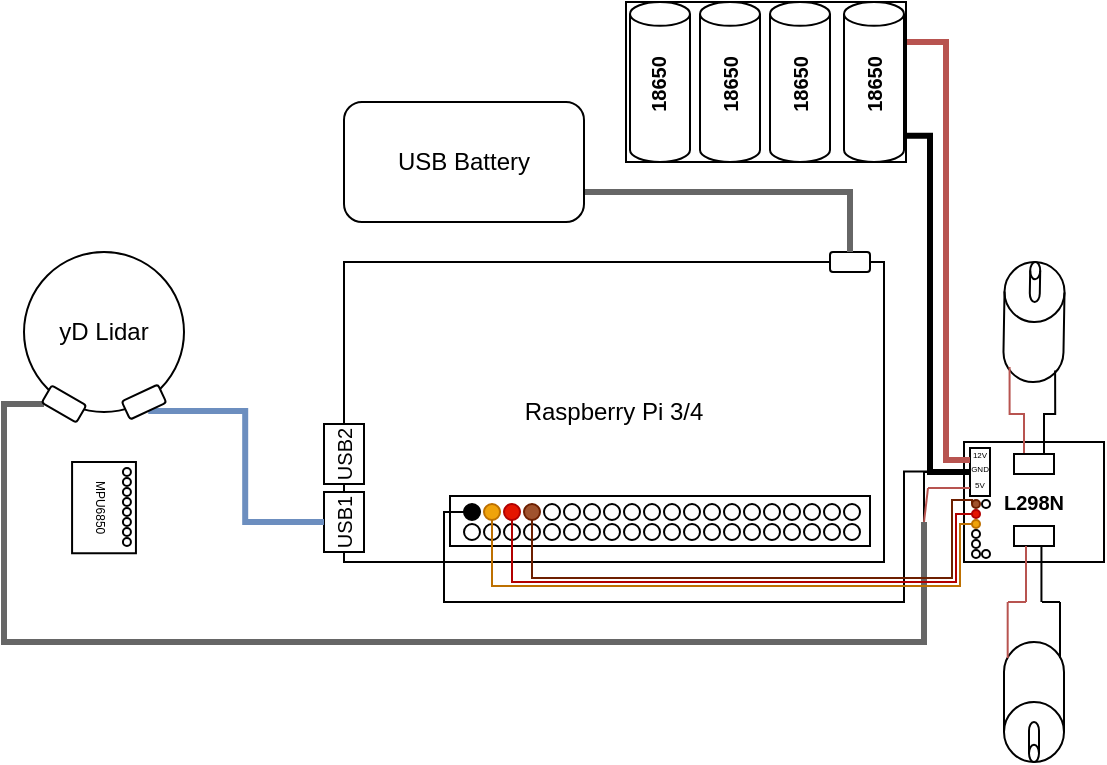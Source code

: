 <mxfile version="13.6.6" type="github" pages="2">
  <diagram id="R3SiRMFxgYjuJNOLao2z" name="Hardware">
    <mxGraphModel dx="132" dy="71" grid="1" gridSize="10" guides="1" tooltips="1" connect="1" arrows="1" fold="1" page="1" pageScale="1" pageWidth="850" pageHeight="1100" math="0" shadow="0">
      <root>
        <mxCell id="0" />
        <mxCell id="1" parent="0" />
        <mxCell id="xIumV7urKmraXYFZjmjs-111" style="edgeStyle=orthogonalEdgeStyle;rounded=0;orthogonalLoop=1;jettySize=auto;html=1;exitX=0;exitY=0.5;exitDx=0;exitDy=0;endArrow=none;endFill=0;strokeWidth=3;fillColor=#f5f5f5;strokeColor=#666666;" edge="1" parent="1" source="xIumV7urKmraXYFZjmjs-2" target="xIumV7urKmraXYFZjmjs-79">
          <mxGeometry relative="1" as="geometry">
            <Array as="points">
              <mxPoint x="550" y="560" />
              <mxPoint x="550" y="630" />
              <mxPoint x="90" y="630" />
              <mxPoint x="90" y="511" />
            </Array>
          </mxGeometry>
        </mxCell>
        <mxCell id="xIumV7urKmraXYFZjmjs-112" value="" style="rounded=0;whiteSpace=wrap;html=1;strokeColor=none;" vertex="1" parent="1">
          <mxGeometry x="540" y="540" width="40" height="30" as="geometry" />
        </mxCell>
        <mxCell id="xIumV7urKmraXYFZjmjs-1" value="Raspberry Pi 3/4" style="rounded=0;whiteSpace=wrap;html=1;" vertex="1" parent="1">
          <mxGeometry x="260" y="440" width="270" height="150" as="geometry" />
        </mxCell>
        <mxCell id="xIumV7urKmraXYFZjmjs-2" value="&lt;b&gt;&lt;font style=&quot;font-size: 10px&quot;&gt;L298N&lt;/font&gt;&lt;/b&gt;" style="rounded=0;whiteSpace=wrap;html=1;" vertex="1" parent="1">
          <mxGeometry x="570" y="530" width="70" height="60" as="geometry" />
        </mxCell>
        <mxCell id="xIumV7urKmraXYFZjmjs-5" value="" style="group" vertex="1" connectable="0" parent="1">
          <mxGeometry x="590" y="630" width="30" height="60" as="geometry" />
        </mxCell>
        <mxCell id="xIumV7urKmraXYFZjmjs-3" value="" style="shape=cylinder2;whiteSpace=wrap;html=1;boundedLbl=1;backgroundOutline=1;size=15;rotation=-180;" vertex="1" parent="xIumV7urKmraXYFZjmjs-5">
          <mxGeometry width="30" height="60" as="geometry" />
        </mxCell>
        <mxCell id="xIumV7urKmraXYFZjmjs-4" value="" style="shape=cylinder2;whiteSpace=wrap;html=1;boundedLbl=1;backgroundOutline=1;size=4.333;rotation=-180;" vertex="1" parent="xIumV7urKmraXYFZjmjs-5">
          <mxGeometry x="12.5" y="40" width="5" height="20" as="geometry" />
        </mxCell>
        <mxCell id="xIumV7urKmraXYFZjmjs-6" value="" style="group;rotation=-179;" vertex="1" connectable="0" parent="1">
          <mxGeometry x="590" y="440" width="30" height="60" as="geometry" />
        </mxCell>
        <mxCell id="xIumV7urKmraXYFZjmjs-7" value="" style="shape=cylinder2;whiteSpace=wrap;html=1;boundedLbl=1;backgroundOutline=1;size=15;rotation=-359;" vertex="1" parent="xIumV7urKmraXYFZjmjs-6">
          <mxGeometry width="30" height="60" as="geometry" />
        </mxCell>
        <mxCell id="xIumV7urKmraXYFZjmjs-8" value="" style="shape=cylinder2;whiteSpace=wrap;html=1;boundedLbl=1;backgroundOutline=1;size=4.333;rotation=-359;" vertex="1" parent="xIumV7urKmraXYFZjmjs-6">
          <mxGeometry x="13" width="5" height="20" as="geometry" />
        </mxCell>
        <mxCell id="xIumV7urKmraXYFZjmjs-9" value="yD Lidar" style="ellipse;whiteSpace=wrap;html=1;aspect=fixed;" vertex="1" parent="1">
          <mxGeometry x="100" y="435" width="80" height="80" as="geometry" />
        </mxCell>
        <mxCell id="xIumV7urKmraXYFZjmjs-10" value="" style="rounded=0;whiteSpace=wrap;html=1;" vertex="1" parent="1">
          <mxGeometry x="313" y="557" width="210" height="25" as="geometry" />
        </mxCell>
        <mxCell id="xIumV7urKmraXYFZjmjs-11" value="&lt;font size=&quot;1&quot;&gt;USB1&lt;/font&gt;" style="rounded=0;whiteSpace=wrap;html=1;rotation=-90;" vertex="1" parent="1">
          <mxGeometry x="245" y="560" width="30" height="20" as="geometry" />
        </mxCell>
        <mxCell id="xIumV7urKmraXYFZjmjs-13" value="&lt;font style=&quot;font-size: 10px&quot;&gt;USB2&lt;/font&gt;" style="rounded=0;whiteSpace=wrap;html=1;rotation=-90;" vertex="1" parent="1">
          <mxGeometry x="245" y="526" width="30" height="20" as="geometry" />
        </mxCell>
        <mxCell id="xIumV7urKmraXYFZjmjs-14" value="" style="ellipse;whiteSpace=wrap;html=1;aspect=fixed;" vertex="1" parent="1">
          <mxGeometry x="510" y="561" width="8" height="8" as="geometry" />
        </mxCell>
        <mxCell id="xIumV7urKmraXYFZjmjs-15" value="" style="ellipse;whiteSpace=wrap;html=1;aspect=fixed;" vertex="1" parent="1">
          <mxGeometry x="510" y="571" width="8" height="8" as="geometry" />
        </mxCell>
        <mxCell id="xIumV7urKmraXYFZjmjs-17" value="" style="ellipse;whiteSpace=wrap;html=1;aspect=fixed;" vertex="1" parent="1">
          <mxGeometry x="500" y="561" width="8" height="8" as="geometry" />
        </mxCell>
        <mxCell id="xIumV7urKmraXYFZjmjs-18" value="" style="ellipse;whiteSpace=wrap;html=1;aspect=fixed;" vertex="1" parent="1">
          <mxGeometry x="500" y="571" width="8" height="8" as="geometry" />
        </mxCell>
        <mxCell id="xIumV7urKmraXYFZjmjs-19" value="" style="ellipse;whiteSpace=wrap;html=1;aspect=fixed;" vertex="1" parent="1">
          <mxGeometry x="490" y="561" width="8" height="8" as="geometry" />
        </mxCell>
        <mxCell id="xIumV7urKmraXYFZjmjs-20" value="" style="ellipse;whiteSpace=wrap;html=1;aspect=fixed;" vertex="1" parent="1">
          <mxGeometry x="490" y="571" width="8" height="8" as="geometry" />
        </mxCell>
        <mxCell id="xIumV7urKmraXYFZjmjs-21" value="" style="ellipse;whiteSpace=wrap;html=1;aspect=fixed;" vertex="1" parent="1">
          <mxGeometry x="480" y="561" width="8" height="8" as="geometry" />
        </mxCell>
        <mxCell id="xIumV7urKmraXYFZjmjs-22" value="" style="ellipse;whiteSpace=wrap;html=1;aspect=fixed;" vertex="1" parent="1">
          <mxGeometry x="480" y="571" width="8" height="8" as="geometry" />
        </mxCell>
        <mxCell id="xIumV7urKmraXYFZjmjs-23" value="" style="ellipse;whiteSpace=wrap;html=1;aspect=fixed;" vertex="1" parent="1">
          <mxGeometry x="470" y="561" width="8" height="8" as="geometry" />
        </mxCell>
        <mxCell id="xIumV7urKmraXYFZjmjs-24" value="" style="ellipse;whiteSpace=wrap;html=1;aspect=fixed;" vertex="1" parent="1">
          <mxGeometry x="470" y="571" width="8" height="8" as="geometry" />
        </mxCell>
        <mxCell id="xIumV7urKmraXYFZjmjs-25" value="" style="ellipse;whiteSpace=wrap;html=1;aspect=fixed;" vertex="1" parent="1">
          <mxGeometry x="460" y="561" width="8" height="8" as="geometry" />
        </mxCell>
        <mxCell id="xIumV7urKmraXYFZjmjs-26" value="" style="ellipse;whiteSpace=wrap;html=1;aspect=fixed;" vertex="1" parent="1">
          <mxGeometry x="460" y="571" width="8" height="8" as="geometry" />
        </mxCell>
        <mxCell id="xIumV7urKmraXYFZjmjs-27" value="" style="ellipse;whiteSpace=wrap;html=1;aspect=fixed;" vertex="1" parent="1">
          <mxGeometry x="450" y="561" width="8" height="8" as="geometry" />
        </mxCell>
        <mxCell id="xIumV7urKmraXYFZjmjs-28" value="" style="ellipse;whiteSpace=wrap;html=1;aspect=fixed;" vertex="1" parent="1">
          <mxGeometry x="450" y="571" width="8" height="8" as="geometry" />
        </mxCell>
        <mxCell id="xIumV7urKmraXYFZjmjs-29" value="" style="ellipse;whiteSpace=wrap;html=1;aspect=fixed;" vertex="1" parent="1">
          <mxGeometry x="440" y="561" width="8" height="8" as="geometry" />
        </mxCell>
        <mxCell id="xIumV7urKmraXYFZjmjs-30" value="" style="ellipse;whiteSpace=wrap;html=1;aspect=fixed;" vertex="1" parent="1">
          <mxGeometry x="440" y="571" width="8" height="8" as="geometry" />
        </mxCell>
        <mxCell id="xIumV7urKmraXYFZjmjs-31" value="" style="ellipse;whiteSpace=wrap;html=1;aspect=fixed;" vertex="1" parent="1">
          <mxGeometry x="430" y="561" width="8" height="8" as="geometry" />
        </mxCell>
        <mxCell id="xIumV7urKmraXYFZjmjs-32" value="" style="ellipse;whiteSpace=wrap;html=1;aspect=fixed;" vertex="1" parent="1">
          <mxGeometry x="430" y="571" width="8" height="8" as="geometry" />
        </mxCell>
        <mxCell id="xIumV7urKmraXYFZjmjs-33" value="" style="ellipse;whiteSpace=wrap;html=1;aspect=fixed;" vertex="1" parent="1">
          <mxGeometry x="420" y="561" width="8" height="8" as="geometry" />
        </mxCell>
        <mxCell id="xIumV7urKmraXYFZjmjs-34" value="" style="ellipse;whiteSpace=wrap;html=1;aspect=fixed;" vertex="1" parent="1">
          <mxGeometry x="420" y="571" width="8" height="8" as="geometry" />
        </mxCell>
        <mxCell id="xIumV7urKmraXYFZjmjs-35" value="" style="ellipse;whiteSpace=wrap;html=1;aspect=fixed;" vertex="1" parent="1">
          <mxGeometry x="410" y="561" width="8" height="8" as="geometry" />
        </mxCell>
        <mxCell id="xIumV7urKmraXYFZjmjs-36" value="" style="ellipse;whiteSpace=wrap;html=1;aspect=fixed;" vertex="1" parent="1">
          <mxGeometry x="410" y="571" width="8" height="8" as="geometry" />
        </mxCell>
        <mxCell id="xIumV7urKmraXYFZjmjs-37" value="" style="ellipse;whiteSpace=wrap;html=1;aspect=fixed;" vertex="1" parent="1">
          <mxGeometry x="400" y="561" width="8" height="8" as="geometry" />
        </mxCell>
        <mxCell id="xIumV7urKmraXYFZjmjs-38" value="" style="ellipse;whiteSpace=wrap;html=1;aspect=fixed;" vertex="1" parent="1">
          <mxGeometry x="400" y="571" width="8" height="8" as="geometry" />
        </mxCell>
        <mxCell id="xIumV7urKmraXYFZjmjs-39" value="" style="ellipse;whiteSpace=wrap;html=1;aspect=fixed;" vertex="1" parent="1">
          <mxGeometry x="390" y="561" width="8" height="8" as="geometry" />
        </mxCell>
        <mxCell id="xIumV7urKmraXYFZjmjs-40" value="" style="ellipse;whiteSpace=wrap;html=1;aspect=fixed;" vertex="1" parent="1">
          <mxGeometry x="390" y="571" width="8" height="8" as="geometry" />
        </mxCell>
        <mxCell id="xIumV7urKmraXYFZjmjs-41" value="" style="ellipse;whiteSpace=wrap;html=1;aspect=fixed;" vertex="1" parent="1">
          <mxGeometry x="380" y="561" width="8" height="8" as="geometry" />
        </mxCell>
        <mxCell id="xIumV7urKmraXYFZjmjs-42" value="" style="ellipse;whiteSpace=wrap;html=1;aspect=fixed;" vertex="1" parent="1">
          <mxGeometry x="380" y="571" width="8" height="8" as="geometry" />
        </mxCell>
        <mxCell id="xIumV7urKmraXYFZjmjs-43" value="" style="ellipse;whiteSpace=wrap;html=1;aspect=fixed;" vertex="1" parent="1">
          <mxGeometry x="370" y="561" width="8" height="8" as="geometry" />
        </mxCell>
        <mxCell id="xIumV7urKmraXYFZjmjs-44" value="" style="ellipse;whiteSpace=wrap;html=1;aspect=fixed;" vertex="1" parent="1">
          <mxGeometry x="370" y="571" width="8" height="8" as="geometry" />
        </mxCell>
        <mxCell id="xIumV7urKmraXYFZjmjs-45" value="" style="ellipse;whiteSpace=wrap;html=1;aspect=fixed;" vertex="1" parent="1">
          <mxGeometry x="360" y="561" width="8" height="8" as="geometry" />
        </mxCell>
        <mxCell id="xIumV7urKmraXYFZjmjs-46" value="" style="ellipse;whiteSpace=wrap;html=1;aspect=fixed;" vertex="1" parent="1">
          <mxGeometry x="360" y="571" width="8" height="8" as="geometry" />
        </mxCell>
        <mxCell id="xIumV7urKmraXYFZjmjs-47" value="" style="ellipse;whiteSpace=wrap;html=1;aspect=fixed;fillColor=#a0522d;strokeColor=#6D1F00;fontColor=#ffffff;" vertex="1" parent="1">
          <mxGeometry x="350" y="561" width="8" height="8" as="geometry" />
        </mxCell>
        <mxCell id="xIumV7urKmraXYFZjmjs-48" value="" style="ellipse;whiteSpace=wrap;html=1;aspect=fixed;" vertex="1" parent="1">
          <mxGeometry x="350" y="571" width="8" height="8" as="geometry" />
        </mxCell>
        <mxCell id="xIumV7urKmraXYFZjmjs-49" value="" style="ellipse;whiteSpace=wrap;html=1;aspect=fixed;fillColor=#e51400;strokeColor=#B20000;fontColor=#ffffff;" vertex="1" parent="1">
          <mxGeometry x="340" y="561" width="8" height="8" as="geometry" />
        </mxCell>
        <mxCell id="xIumV7urKmraXYFZjmjs-50" value="" style="ellipse;whiteSpace=wrap;html=1;aspect=fixed;" vertex="1" parent="1">
          <mxGeometry x="340" y="571" width="8" height="8" as="geometry" />
        </mxCell>
        <mxCell id="xIumV7urKmraXYFZjmjs-51" value="" style="ellipse;whiteSpace=wrap;html=1;aspect=fixed;fillColor=#f0a30a;strokeColor=#BD7000;fontColor=#ffffff;" vertex="1" parent="1">
          <mxGeometry x="330" y="561" width="8" height="8" as="geometry" />
        </mxCell>
        <mxCell id="xIumV7urKmraXYFZjmjs-52" value="" style="ellipse;whiteSpace=wrap;html=1;aspect=fixed;" vertex="1" parent="1">
          <mxGeometry x="330" y="571" width="8" height="8" as="geometry" />
        </mxCell>
        <mxCell id="xIumV7urKmraXYFZjmjs-135" style="edgeStyle=orthogonalEdgeStyle;rounded=0;orthogonalLoop=1;jettySize=auto;html=1;exitX=0;exitY=0.5;exitDx=0;exitDy=0;endArrow=none;endFill=0;strokeWidth=1;entryX=-0.124;entryY=1.261;entryDx=0;entryDy=0;entryPerimeter=0;" edge="1" parent="1" source="xIumV7urKmraXYFZjmjs-53" target="xIumV7urKmraXYFZjmjs-119">
          <mxGeometry relative="1" as="geometry">
            <mxPoint x="570" y="541" as="targetPoint" />
            <Array as="points">
              <mxPoint x="310" y="565" />
              <mxPoint x="310" y="610" />
              <mxPoint x="540" y="610" />
              <mxPoint x="540" y="545" />
            </Array>
          </mxGeometry>
        </mxCell>
        <mxCell id="xIumV7urKmraXYFZjmjs-53" value="" style="ellipse;whiteSpace=wrap;html=1;aspect=fixed;fillColor=#000000;" vertex="1" parent="1">
          <mxGeometry x="320" y="561" width="8" height="8" as="geometry" />
        </mxCell>
        <mxCell id="xIumV7urKmraXYFZjmjs-54" value="" style="ellipse;whiteSpace=wrap;html=1;aspect=fixed;" vertex="1" parent="1">
          <mxGeometry x="320" y="571" width="8" height="8" as="geometry" />
        </mxCell>
        <mxCell id="xIumV7urKmraXYFZjmjs-62" style="edgeStyle=orthogonalEdgeStyle;rounded=0;orthogonalLoop=1;jettySize=auto;html=1;exitX=0.25;exitY=0;exitDx=0;exitDy=0;entryX=0.106;entryY=0.879;entryDx=0;entryDy=0;entryPerimeter=0;endArrow=none;endFill=0;fillColor=#f8cecc;strokeColor=#b85450;" edge="1" parent="1" source="xIumV7urKmraXYFZjmjs-59" target="xIumV7urKmraXYFZjmjs-7">
          <mxGeometry relative="1" as="geometry" />
        </mxCell>
        <mxCell id="xIumV7urKmraXYFZjmjs-64" style="edgeStyle=orthogonalEdgeStyle;rounded=0;orthogonalLoop=1;jettySize=auto;html=1;exitX=0.75;exitY=0;exitDx=0;exitDy=0;entryX=0.866;entryY=0.901;entryDx=0;entryDy=0;entryPerimeter=0;endArrow=none;endFill=0;" edge="1" parent="1" source="xIumV7urKmraXYFZjmjs-59" target="xIumV7urKmraXYFZjmjs-7">
          <mxGeometry relative="1" as="geometry" />
        </mxCell>
        <mxCell id="xIumV7urKmraXYFZjmjs-59" value="" style="rounded=0;whiteSpace=wrap;html=1;" vertex="1" parent="1">
          <mxGeometry x="595" y="536" width="20" height="10" as="geometry" />
        </mxCell>
        <mxCell id="xIumV7urKmraXYFZjmjs-60" value="" style="rounded=0;whiteSpace=wrap;html=1;" vertex="1" parent="1">
          <mxGeometry x="595" y="572" width="20" height="10" as="geometry" />
        </mxCell>
        <mxCell id="xIumV7urKmraXYFZjmjs-61" value="" style="rounded=0;whiteSpace=wrap;html=1;rotation=-90;" vertex="1" parent="1">
          <mxGeometry x="566" y="540" width="24" height="10" as="geometry" />
        </mxCell>
        <mxCell id="xIumV7urKmraXYFZjmjs-72" value="" style="endArrow=none;html=1;fillColor=#f8cecc;strokeColor=#b85450;" edge="1" parent="1">
          <mxGeometry width="50" height="50" relative="1" as="geometry">
            <mxPoint x="601" y="610" as="sourcePoint" />
            <mxPoint x="601" y="582" as="targetPoint" />
          </mxGeometry>
        </mxCell>
        <mxCell id="xIumV7urKmraXYFZjmjs-73" value="" style="endArrow=none;html=1;" edge="1" parent="1">
          <mxGeometry width="50" height="50" relative="1" as="geometry">
            <mxPoint x="608.72" y="610" as="sourcePoint" />
            <mxPoint x="608.72" y="582" as="targetPoint" />
          </mxGeometry>
        </mxCell>
        <mxCell id="xIumV7urKmraXYFZjmjs-74" value="" style="endArrow=none;html=1;fillColor=#f8cecc;strokeColor=#b85450;" edge="1" parent="1">
          <mxGeometry width="50" height="50" relative="1" as="geometry">
            <mxPoint x="592" y="610" as="sourcePoint" />
            <mxPoint x="601" y="610" as="targetPoint" />
          </mxGeometry>
        </mxCell>
        <mxCell id="xIumV7urKmraXYFZjmjs-75" value="" style="endArrow=none;html=1;" edge="1" parent="1">
          <mxGeometry width="50" height="50" relative="1" as="geometry">
            <mxPoint x="609" y="610" as="sourcePoint" />
            <mxPoint x="618" y="610" as="targetPoint" />
          </mxGeometry>
        </mxCell>
        <mxCell id="xIumV7urKmraXYFZjmjs-76" value="" style="endArrow=none;html=1;fillColor=#f8cecc;strokeColor=#b85450;" edge="1" parent="1">
          <mxGeometry width="50" height="50" relative="1" as="geometry">
            <mxPoint x="591.84" y="638" as="sourcePoint" />
            <mxPoint x="591.84" y="610" as="targetPoint" />
          </mxGeometry>
        </mxCell>
        <mxCell id="xIumV7urKmraXYFZjmjs-77" value="" style="endArrow=none;html=1;" edge="1" parent="1">
          <mxGeometry width="50" height="50" relative="1" as="geometry">
            <mxPoint x="618" y="638.0" as="sourcePoint" />
            <mxPoint x="618" y="610" as="targetPoint" />
          </mxGeometry>
        </mxCell>
        <mxCell id="xIumV7urKmraXYFZjmjs-78" value="" style="rounded=1;whiteSpace=wrap;html=1;" vertex="1" parent="1">
          <mxGeometry x="503" y="435" width="20" height="10" as="geometry" />
        </mxCell>
        <mxCell id="xIumV7urKmraXYFZjmjs-79" value="" style="rounded=1;whiteSpace=wrap;html=1;rotation=30;" vertex="1" parent="1">
          <mxGeometry x="110" y="506" width="20" height="10" as="geometry" />
        </mxCell>
        <mxCell id="xIumV7urKmraXYFZjmjs-81" style="edgeStyle=orthogonalEdgeStyle;rounded=0;orthogonalLoop=1;jettySize=auto;html=1;exitX=0.5;exitY=1;exitDx=0;exitDy=0;entryX=0.5;entryY=0;entryDx=0;entryDy=0;endArrow=none;endFill=0;strokeWidth=3;fillColor=#dae8fc;strokeColor=#6c8ebf;" edge="1" parent="1" source="xIumV7urKmraXYFZjmjs-80" target="xIumV7urKmraXYFZjmjs-11">
          <mxGeometry relative="1" as="geometry" />
        </mxCell>
        <mxCell id="xIumV7urKmraXYFZjmjs-80" value="" style="rounded=1;whiteSpace=wrap;html=1;rotation=-25;" vertex="1" parent="1">
          <mxGeometry x="150" y="505" width="20" height="10" as="geometry" />
        </mxCell>
        <mxCell id="ZHflZiLtVhVLELiU6hBP-4" style="edgeStyle=orthogonalEdgeStyle;rounded=0;jumpSize=1;orthogonalLoop=1;jettySize=auto;html=1;exitX=0;exitY=0.5;exitDx=0;exitDy=0;startArrow=none;startFill=0;endArrow=none;endFill=0;strokeWidth=1;fontSize=14;entryX=0.5;entryY=1;entryDx=0;entryDy=0;fillColor=#a0522d;strokeColor=#6D1F00;" edge="1" parent="1" source="xIumV7urKmraXYFZjmjs-88" target="xIumV7urKmraXYFZjmjs-47">
          <mxGeometry relative="1" as="geometry">
            <mxPoint x="574" y="559" as="sourcePoint" />
            <mxPoint x="358" y="567" as="targetPoint" />
            <Array as="points">
              <mxPoint x="574" y="559" />
              <mxPoint x="564" y="559" />
              <mxPoint x="564" y="598" />
              <mxPoint x="354" y="598" />
            </Array>
          </mxGeometry>
        </mxCell>
        <mxCell id="xIumV7urKmraXYFZjmjs-88" value="" style="ellipse;whiteSpace=wrap;html=1;aspect=fixed;fillColor=#a0522d;strokeColor=#6D1F00;fontColor=#ffffff;" vertex="1" parent="1">
          <mxGeometry x="574" y="559" width="4" height="4" as="geometry" />
        </mxCell>
        <mxCell id="ZHflZiLtVhVLELiU6hBP-3" style="edgeStyle=orthogonalEdgeStyle;rounded=0;jumpSize=1;orthogonalLoop=1;jettySize=auto;html=1;exitX=0;exitY=0.5;exitDx=0;exitDy=0;entryX=0.5;entryY=1;entryDx=0;entryDy=0;startArrow=none;startFill=0;endArrow=none;endFill=0;strokeWidth=1;fontSize=14;fillColor=#e51400;strokeColor=#B20000;" edge="1" parent="1" source="xIumV7urKmraXYFZjmjs-89" target="xIumV7urKmraXYFZjmjs-49">
          <mxGeometry relative="1" as="geometry">
            <mxPoint x="580.0" y="566" as="sourcePoint" />
            <mxPoint x="350" y="569" as="targetPoint" />
            <Array as="points">
              <mxPoint x="566" y="566" />
              <mxPoint x="566" y="600" />
              <mxPoint x="344" y="600" />
            </Array>
          </mxGeometry>
        </mxCell>
        <mxCell id="xIumV7urKmraXYFZjmjs-89" value="" style="ellipse;whiteSpace=wrap;html=1;aspect=fixed;fillColor=#e51400;strokeColor=#B20000;fontColor=#ffffff;" vertex="1" parent="1">
          <mxGeometry x="574" y="564" width="4" height="4" as="geometry" />
        </mxCell>
        <mxCell id="ZHflZiLtVhVLELiU6hBP-1" style="edgeStyle=orthogonalEdgeStyle;rounded=0;orthogonalLoop=1;jettySize=auto;html=1;exitX=0;exitY=0.5;exitDx=0;exitDy=0;entryX=0.5;entryY=1;entryDx=0;entryDy=0;startArrow=none;startFill=0;endArrow=none;endFill=0;strokeWidth=1;fontSize=14;jumpSize=1;fillColor=#f0a30a;strokeColor=#BD7000;" edge="1" parent="1" source="xIumV7urKmraXYFZjmjs-90" target="xIumV7urKmraXYFZjmjs-51">
          <mxGeometry relative="1" as="geometry">
            <mxPoint x="582.0" y="571" as="sourcePoint" />
            <mxPoint x="342.0" y="571" as="targetPoint" />
            <Array as="points">
              <mxPoint x="568" y="571" />
              <mxPoint x="568" y="602" />
              <mxPoint x="334" y="602" />
            </Array>
          </mxGeometry>
        </mxCell>
        <mxCell id="xIumV7urKmraXYFZjmjs-90" value="" style="ellipse;whiteSpace=wrap;html=1;aspect=fixed;fillColor=#f0a30a;strokeColor=#BD7000;fontColor=#ffffff;" vertex="1" parent="1">
          <mxGeometry x="574" y="569" width="4" height="4" as="geometry" />
        </mxCell>
        <mxCell id="xIumV7urKmraXYFZjmjs-91" value="" style="ellipse;whiteSpace=wrap;html=1;aspect=fixed;" vertex="1" parent="1">
          <mxGeometry x="574" y="574" width="4" height="4" as="geometry" />
        </mxCell>
        <mxCell id="xIumV7urKmraXYFZjmjs-92" value="" style="ellipse;whiteSpace=wrap;html=1;aspect=fixed;" vertex="1" parent="1">
          <mxGeometry x="574" y="579" width="4" height="4" as="geometry" />
        </mxCell>
        <mxCell id="xIumV7urKmraXYFZjmjs-93" value="" style="ellipse;whiteSpace=wrap;html=1;aspect=fixed;" vertex="1" parent="1">
          <mxGeometry x="574" y="584" width="4" height="4" as="geometry" />
        </mxCell>
        <mxCell id="xIumV7urKmraXYFZjmjs-94" value="" style="ellipse;whiteSpace=wrap;html=1;aspect=fixed;" vertex="1" parent="1">
          <mxGeometry x="579" y="559" width="4" height="4" as="geometry" />
        </mxCell>
        <mxCell id="xIumV7urKmraXYFZjmjs-95" value="" style="ellipse;whiteSpace=wrap;html=1;aspect=fixed;" vertex="1" parent="1">
          <mxGeometry x="579" y="584" width="4" height="4" as="geometry" />
        </mxCell>
        <mxCell id="xIumV7urKmraXYFZjmjs-96" value="&lt;font style=&quot;font-size: 6px&quot;&gt;MPU6850&lt;/font&gt;" style="rounded=0;whiteSpace=wrap;html=1;rotation=90;" vertex="1" parent="1">
          <mxGeometry x="117.19" y="546.85" width="45.63" height="31.93" as="geometry" />
        </mxCell>
        <mxCell id="xIumV7urKmraXYFZjmjs-103" value="" style="ellipse;whiteSpace=wrap;html=1;aspect=fixed;" vertex="1" parent="1">
          <mxGeometry x="149.46" y="543" width="4" height="4" as="geometry" />
        </mxCell>
        <mxCell id="xIumV7urKmraXYFZjmjs-104" value="" style="ellipse;whiteSpace=wrap;html=1;aspect=fixed;" vertex="1" parent="1">
          <mxGeometry x="149.46" y="548" width="4" height="4" as="geometry" />
        </mxCell>
        <mxCell id="xIumV7urKmraXYFZjmjs-105" value="" style="ellipse;whiteSpace=wrap;html=1;aspect=fixed;" vertex="1" parent="1">
          <mxGeometry x="149.46" y="553" width="4" height="4" as="geometry" />
        </mxCell>
        <mxCell id="xIumV7urKmraXYFZjmjs-106" value="" style="ellipse;whiteSpace=wrap;html=1;aspect=fixed;" vertex="1" parent="1">
          <mxGeometry x="149.46" y="558" width="4" height="4" as="geometry" />
        </mxCell>
        <mxCell id="xIumV7urKmraXYFZjmjs-107" value="" style="ellipse;whiteSpace=wrap;html=1;aspect=fixed;" vertex="1" parent="1">
          <mxGeometry x="149.46" y="563" width="4" height="4" as="geometry" />
        </mxCell>
        <mxCell id="xIumV7urKmraXYFZjmjs-108" value="" style="ellipse;whiteSpace=wrap;html=1;aspect=fixed;" vertex="1" parent="1">
          <mxGeometry x="149.46" y="568" width="4" height="4" as="geometry" />
        </mxCell>
        <mxCell id="xIumV7urKmraXYFZjmjs-109" value="" style="ellipse;whiteSpace=wrap;html=1;aspect=fixed;" vertex="1" parent="1">
          <mxGeometry x="149.46" y="573" width="4" height="4" as="geometry" />
        </mxCell>
        <mxCell id="xIumV7urKmraXYFZjmjs-110" value="" style="ellipse;whiteSpace=wrap;html=1;aspect=fixed;" vertex="1" parent="1">
          <mxGeometry x="149.46" y="578" width="4" height="4" as="geometry" />
        </mxCell>
        <mxCell id="xIumV7urKmraXYFZjmjs-113" value="" style="endArrow=none;html=1;strokeWidth=1;entryX=0.5;entryY=0;entryDx=0;entryDy=0;exitX=0.25;exitY=0.167;exitDx=0;exitDy=0;exitPerimeter=0;" edge="1" parent="1" source="xIumV7urKmraXYFZjmjs-112" target="xIumV7urKmraXYFZjmjs-61">
          <mxGeometry width="50" height="50" relative="1" as="geometry">
            <mxPoint x="530" y="590" as="sourcePoint" />
            <mxPoint x="580" y="540" as="targetPoint" />
          </mxGeometry>
        </mxCell>
        <mxCell id="xIumV7urKmraXYFZjmjs-114" value="" style="endArrow=none;html=1;strokeWidth=1;exitX=0.25;exitY=1;exitDx=0;exitDy=0;" edge="1" parent="1" source="xIumV7urKmraXYFZjmjs-112">
          <mxGeometry width="50" height="50" relative="1" as="geometry">
            <mxPoint x="530" y="585" as="sourcePoint" />
            <mxPoint x="550" y="545" as="targetPoint" />
          </mxGeometry>
        </mxCell>
        <mxCell id="xIumV7urKmraXYFZjmjs-115" value="" style="endArrow=none;html=1;strokeWidth=1;entryX=0.5;entryY=0;entryDx=0;entryDy=0;fillColor=#f8cecc;strokeColor=#b85450;" edge="1" parent="1">
          <mxGeometry width="50" height="50" relative="1" as="geometry">
            <mxPoint x="552" y="553" as="sourcePoint" />
            <mxPoint x="573.0" y="553" as="targetPoint" />
          </mxGeometry>
        </mxCell>
        <mxCell id="xIumV7urKmraXYFZjmjs-116" value="" style="endArrow=none;html=1;strokeWidth=1;exitX=0.25;exitY=1;exitDx=0;exitDy=0;fillColor=#f8cecc;strokeColor=#b85450;" edge="1" parent="1" source="xIumV7urKmraXYFZjmjs-112">
          <mxGeometry width="50" height="50" relative="1" as="geometry">
            <mxPoint x="552" y="578" as="sourcePoint" />
            <mxPoint x="552" y="553" as="targetPoint" />
          </mxGeometry>
        </mxCell>
        <mxCell id="xIumV7urKmraXYFZjmjs-118" value="&lt;font style=&quot;font-size: 4px&quot;&gt;5V&lt;/font&gt;" style="text;html=1;strokeColor=none;fillColor=none;align=center;verticalAlign=middle;whiteSpace=wrap;rounded=0;" vertex="1" parent="1">
          <mxGeometry x="575" y="546.85" width="6" height="5" as="geometry" />
        </mxCell>
        <mxCell id="xIumV7urKmraXYFZjmjs-119" value="&lt;font style=&quot;font-size: 4px&quot;&gt;GND&lt;/font&gt;" style="text;html=1;strokeColor=none;fillColor=none;align=center;verticalAlign=middle;whiteSpace=wrap;rounded=0;" vertex="1" parent="1">
          <mxGeometry x="575" y="538.5" width="6" height="5" as="geometry" />
        </mxCell>
        <mxCell id="xIumV7urKmraXYFZjmjs-121" style="edgeStyle=orthogonalEdgeStyle;rounded=0;orthogonalLoop=1;jettySize=auto;html=1;exitX=1;exitY=0.75;exitDx=0;exitDy=0;entryX=0.5;entryY=0;entryDx=0;entryDy=0;endArrow=none;endFill=0;strokeWidth=3;fillColor=#f5f5f5;strokeColor=#666666;" edge="1" parent="1" source="xIumV7urKmraXYFZjmjs-120" target="xIumV7urKmraXYFZjmjs-78">
          <mxGeometry relative="1" as="geometry" />
        </mxCell>
        <mxCell id="xIumV7urKmraXYFZjmjs-120" value="USB Battery" style="rounded=1;whiteSpace=wrap;html=1;" vertex="1" parent="1">
          <mxGeometry x="260" y="360" width="120" height="60" as="geometry" />
        </mxCell>
        <mxCell id="xIumV7urKmraXYFZjmjs-132" style="edgeStyle=orthogonalEdgeStyle;rounded=0;orthogonalLoop=1;jettySize=auto;html=1;exitX=1.037;exitY=0.836;exitDx=0;exitDy=0;entryX=0.5;entryY=0;entryDx=0;entryDy=0;endArrow=none;endFill=0;strokeWidth=3;exitPerimeter=0;" edge="1" parent="1" source="xIumV7urKmraXYFZjmjs-126" target="xIumV7urKmraXYFZjmjs-61">
          <mxGeometry relative="1" as="geometry">
            <Array as="points">
              <mxPoint x="553" y="377" />
              <mxPoint x="553" y="545" />
            </Array>
          </mxGeometry>
        </mxCell>
        <mxCell id="xIumV7urKmraXYFZjmjs-133" style="edgeStyle=orthogonalEdgeStyle;rounded=0;orthogonalLoop=1;jettySize=auto;html=1;exitX=1;exitY=0.25;exitDx=0;exitDy=0;entryX=0.75;entryY=0;entryDx=0;entryDy=0;endArrow=none;endFill=0;strokeWidth=3;fillColor=#f8cecc;strokeColor=#b85450;" edge="1" parent="1" source="xIumV7urKmraXYFZjmjs-122" target="xIumV7urKmraXYFZjmjs-61">
          <mxGeometry relative="1" as="geometry">
            <Array as="points">
              <mxPoint x="561" y="330" />
              <mxPoint x="561" y="539" />
            </Array>
          </mxGeometry>
        </mxCell>
        <mxCell id="xIumV7urKmraXYFZjmjs-122" value="" style="rounded=0;whiteSpace=wrap;html=1;" vertex="1" parent="1">
          <mxGeometry x="401" y="310" width="140" height="80" as="geometry" />
        </mxCell>
        <mxCell id="xIumV7urKmraXYFZjmjs-123" value="" style="shape=cylinder2;whiteSpace=wrap;html=1;boundedLbl=1;backgroundOutline=1;size=5.952;" vertex="1" parent="1">
          <mxGeometry x="403" y="310" width="30" height="80" as="geometry" />
        </mxCell>
        <mxCell id="xIumV7urKmraXYFZjmjs-124" value="" style="shape=cylinder2;whiteSpace=wrap;html=1;boundedLbl=1;backgroundOutline=1;size=5.952;" vertex="1" parent="1">
          <mxGeometry x="438" y="310" width="30" height="80" as="geometry" />
        </mxCell>
        <mxCell id="xIumV7urKmraXYFZjmjs-125" value="" style="shape=cylinder2;whiteSpace=wrap;html=1;boundedLbl=1;backgroundOutline=1;size=5.952;" vertex="1" parent="1">
          <mxGeometry x="473" y="310" width="30" height="80" as="geometry" />
        </mxCell>
        <mxCell id="xIumV7urKmraXYFZjmjs-126" value="" style="shape=cylinder2;whiteSpace=wrap;html=1;boundedLbl=1;backgroundOutline=1;size=5.952;" vertex="1" parent="1">
          <mxGeometry x="510" y="310" width="30" height="80" as="geometry" />
        </mxCell>
        <mxCell id="xIumV7urKmraXYFZjmjs-128" value="&lt;b&gt;&lt;font style=&quot;font-size: 10px&quot;&gt;18650&lt;/font&gt;&lt;/b&gt;" style="text;html=1;strokeColor=none;fillColor=none;align=center;verticalAlign=middle;whiteSpace=wrap;rounded=0;rotation=-90;" vertex="1" parent="1">
          <mxGeometry x="397" y="341" width="40" height="20" as="geometry" />
        </mxCell>
        <mxCell id="xIumV7urKmraXYFZjmjs-129" value="&lt;b&gt;&lt;font style=&quot;font-size: 10px&quot;&gt;18650&lt;/font&gt;&lt;/b&gt;" style="text;html=1;strokeColor=none;fillColor=none;align=center;verticalAlign=middle;whiteSpace=wrap;rounded=0;rotation=-90;" vertex="1" parent="1">
          <mxGeometry x="433" y="341" width="40" height="20" as="geometry" />
        </mxCell>
        <mxCell id="xIumV7urKmraXYFZjmjs-130" value="&lt;b&gt;&lt;font style=&quot;font-size: 10px&quot;&gt;18650&lt;/font&gt;&lt;/b&gt;" style="text;html=1;strokeColor=none;fillColor=none;align=center;verticalAlign=middle;whiteSpace=wrap;rounded=0;rotation=-90;" vertex="1" parent="1">
          <mxGeometry x="468" y="341" width="40" height="20" as="geometry" />
        </mxCell>
        <mxCell id="xIumV7urKmraXYFZjmjs-131" value="&lt;b&gt;&lt;font style=&quot;font-size: 10px&quot;&gt;18650&lt;/font&gt;&lt;/b&gt;" style="text;html=1;strokeColor=none;fillColor=none;align=center;verticalAlign=middle;whiteSpace=wrap;rounded=0;rotation=-90;" vertex="1" parent="1">
          <mxGeometry x="505" y="341" width="40" height="20" as="geometry" />
        </mxCell>
        <mxCell id="xIumV7urKmraXYFZjmjs-134" value="&lt;font style=&quot;font-size: 4px&quot;&gt;12V&lt;/font&gt;" style="text;html=1;strokeColor=none;fillColor=none;align=center;verticalAlign=middle;whiteSpace=wrap;rounded=0;" vertex="1" parent="1">
          <mxGeometry x="575" y="531" width="6" height="5" as="geometry" />
        </mxCell>
      </root>
    </mxGraphModel>
  </diagram>
  <diagram id="Hr2VfhCFNMmHcY7PxICB" name="Middleware">
    <mxGraphModel dx="569" dy="307" grid="1" gridSize="10" guides="1" tooltips="1" connect="1" arrows="1" fold="1" page="1" pageScale="1" pageWidth="850" pageHeight="1100" math="0" shadow="0">
      <root>
        <mxCell id="97mYZWVkJzpR4eBEVFH7-0" />
        <mxCell id="97mYZWVkJzpR4eBEVFH7-1" parent="97mYZWVkJzpR4eBEVFH7-0" />
        <mxCell id="97mYZWVkJzpR4eBEVFH7-2" value="UBUNTU" style="rounded=0;whiteSpace=wrap;html=1;fillColor=#FFFFFF;fontSize=14;fontStyle=1" vertex="1" parent="97mYZWVkJzpR4eBEVFH7-1">
          <mxGeometry x="160" y="600" width="638" height="40" as="geometry" />
        </mxCell>
        <mxCell id="97mYZWVkJzpR4eBEVFH7-3" value="&lt;div&gt;&amp;nbsp;&lt;/div&gt;&lt;div&gt;&lt;br&gt;&lt;/div&gt;&lt;div&gt;&lt;br&gt;&lt;/div&gt;&lt;div&gt;&lt;br&gt;&lt;/div&gt;&lt;div&gt;ROS&lt;/div&gt;" style="rounded=0;whiteSpace=wrap;html=1;fillColor=#FFFFFF;fontSize=14;fontStyle=1" vertex="1" parent="97mYZWVkJzpR4eBEVFH7-1">
          <mxGeometry x="160" y="470" width="638" height="120" as="geometry" />
        </mxCell>
        <mxCell id="97mYZWVkJzpR4eBEVFH7-6" style="edgeStyle=orthogonalEdgeStyle;rounded=0;orthogonalLoop=1;jettySize=auto;html=1;exitX=-0.025;exitY=0.498;exitDx=0;exitDy=0;entryX=0;entryY=0.5;entryDx=0;entryDy=0;endArrow=none;endFill=0;strokeWidth=1;fontSize=14;fillColor=#dae8fc;strokeColor=#6c8ebf;exitPerimeter=0;" edge="1" parent="97mYZWVkJzpR4eBEVFH7-1" source="97mYZWVkJzpR4eBEVFH7-4" target="97mYZWVkJzpR4eBEVFH7-5">
          <mxGeometry relative="1" as="geometry">
            <Array as="points">
              <mxPoint x="147" y="400" />
              <mxPoint x="147" y="617" />
            </Array>
          </mxGeometry>
        </mxCell>
        <mxCell id="97mYZWVkJzpR4eBEVFH7-10" style="edgeStyle=orthogonalEdgeStyle;rounded=0;orthogonalLoop=1;jettySize=auto;html=1;exitX=0.5;exitY=1;exitDx=0;exitDy=0;entryX=0.957;entryY=0.418;entryDx=0;entryDy=0;entryPerimeter=0;endArrow=blockThin;endFill=1;strokeWidth=1;fontSize=14;startArrow=none;startFill=0;fillColor=#d5e8d4;strokeColor=#82b366;" edge="1" parent="97mYZWVkJzpR4eBEVFH7-1" source="97mYZWVkJzpR4eBEVFH7-4" target="97mYZWVkJzpR4eBEVFH7-7">
          <mxGeometry relative="1" as="geometry" />
        </mxCell>
        <mxCell id="97mYZWVkJzpR4eBEVFH7-4" value="lidar.py" style="rounded=0;whiteSpace=wrap;html=1;fillColor=#FFFFFF;fontSize=14;fontStyle=1" vertex="1" parent="97mYZWVkJzpR4eBEVFH7-1">
          <mxGeometry x="160" y="340" width="102" height="120" as="geometry" />
        </mxCell>
        <mxCell id="97mYZWVkJzpR4eBEVFH7-5" value="&lt;font size=&quot;1&quot;&gt;&lt;span class=&quot;pl-s&quot; style=&quot;font-size: 8px&quot;&gt;/dev/ydlidar&lt;/span&gt;&lt;/font&gt;" style="rounded=1;whiteSpace=wrap;html=1;fillColor=#FFFFFF;fontSize=14;" vertex="1" parent="97mYZWVkJzpR4eBEVFH7-1">
          <mxGeometry x="167" y="607" width="63" height="20" as="geometry" />
        </mxCell>
        <mxCell id="97mYZWVkJzpR4eBEVFH7-7" value="&lt;font style=&quot;font-size: 9px&quot;&gt;&lt;br&gt;&lt;/font&gt;" style="shape=cylinder2;whiteSpace=wrap;html=1;boundedLbl=1;backgroundOutline=1;size=5;fillColor=#FFFFFF;fontSize=14;rotation=-90;" vertex="1" parent="97mYZWVkJzpR4eBEVFH7-1">
          <mxGeometry x="205" y="450" width="30" height="90" as="geometry" />
        </mxCell>
        <mxCell id="97mYZWVkJzpR4eBEVFH7-8" value="&lt;font style=&quot;font-size: 12px&quot;&gt;msg: lidar&lt;/font&gt;" style="text;html=1;strokeColor=none;fillColor=none;align=center;verticalAlign=middle;whiteSpace=wrap;rounded=0;fontSize=14;" vertex="1" parent="97mYZWVkJzpR4eBEVFH7-1">
          <mxGeometry x="180" y="485" width="80" height="20" as="geometry" />
        </mxCell>
        <mxCell id="97mYZWVkJzpR4eBEVFH7-12" style="edgeStyle=orthogonalEdgeStyle;rounded=0;orthogonalLoop=1;jettySize=auto;html=1;exitX=0.25;exitY=1;exitDx=0;exitDy=0;entryX=0.491;entryY=0.995;entryDx=0;entryDy=0;entryPerimeter=0;startArrow=blockThin;startFill=1;endArrow=none;endFill=0;strokeWidth=1;fontSize=14;fillColor=#d5e8d4;strokeColor=#82b366;" edge="1" parent="97mYZWVkJzpR4eBEVFH7-1" source="97mYZWVkJzpR4eBEVFH7-11" target="97mYZWVkJzpR4eBEVFH7-7">
          <mxGeometry relative="1" as="geometry" />
        </mxCell>
        <mxCell id="97mYZWVkJzpR4eBEVFH7-11" value="hoover.py" style="rounded=0;whiteSpace=wrap;html=1;fillColor=#FFFFFF;fontSize=14;fontStyle=1" vertex="1" parent="97mYZWVkJzpR4eBEVFH7-1">
          <mxGeometry x="270" y="340" width="102" height="120" as="geometry" />
        </mxCell>
      </root>
    </mxGraphModel>
  </diagram>
</mxfile>
